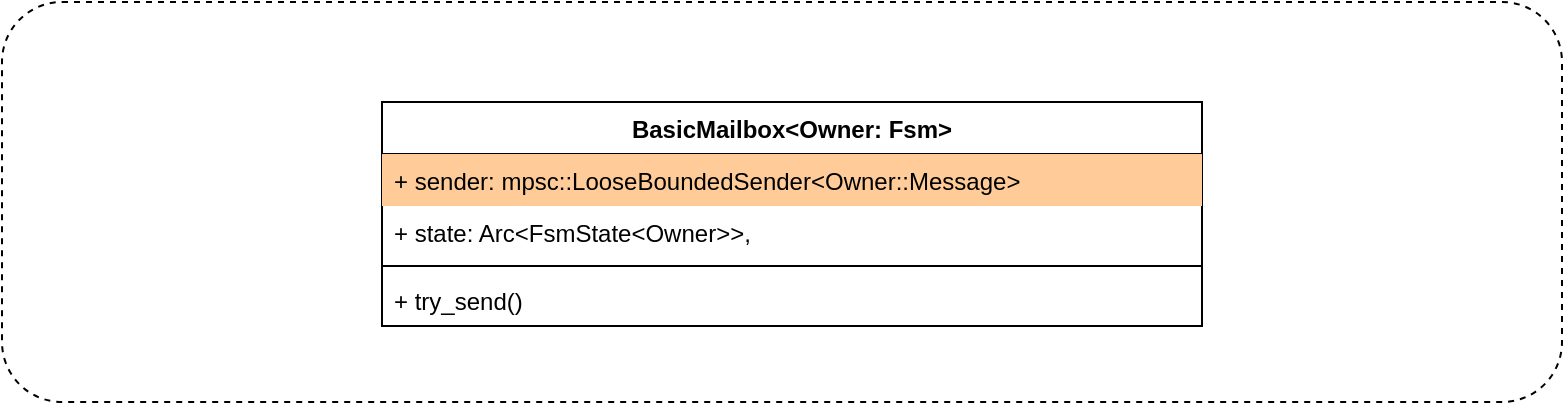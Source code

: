 <mxfile version="21.7.2" type="device">
  <diagram name="第 1 页" id="LDBiqWFXWjHj8j84WUtM">
    <mxGraphModel dx="954" dy="648" grid="1" gridSize="10" guides="1" tooltips="1" connect="1" arrows="1" fold="1" page="1" pageScale="1" pageWidth="827" pageHeight="1169" math="0" shadow="0">
      <root>
        <mxCell id="0" />
        <mxCell id="1" parent="0" />
        <mxCell id="VVaU0hMUdz2aMEeDOHjB-1" value="BasicMailbox&lt;Owner: Fsm&gt;" style="swimlane;fontStyle=1;align=center;verticalAlign=top;childLayout=stackLayout;horizontal=1;startSize=26;horizontalStack=0;resizeParent=1;resizeParentMax=0;resizeLast=0;collapsible=1;marginBottom=0;" diagramCategory="uml" diagramName="Class" vertex="1" parent="1">
          <mxGeometry x="210" y="160" width="410" height="112" as="geometry" />
        </mxCell>
        <mxCell id="VVaU0hMUdz2aMEeDOHjB-2" value="+ sender: mpsc::LooseBoundedSender&lt;Owner::Message&gt;" style="text;strokeColor=none;fillColor=#FFCC99;align=left;verticalAlign=top;spacingLeft=4;spacingRight=4;overflow=hidden;rotatable=0;points=[[0,0.5],[1,0.5]];portConstraint=eastwest;" vertex="1" parent="VVaU0hMUdz2aMEeDOHjB-1">
          <mxGeometry y="26" width="410" height="26" as="geometry" />
        </mxCell>
        <mxCell id="VVaU0hMUdz2aMEeDOHjB-3" value="+ state: Arc&lt;FsmState&lt;Owner&gt;&gt;," style="text;strokeColor=none;fillColor=none;align=left;verticalAlign=top;spacingLeft=4;spacingRight=4;overflow=hidden;rotatable=0;points=[[0,0.5],[1,0.5]];portConstraint=eastwest;" vertex="1" parent="VVaU0hMUdz2aMEeDOHjB-1">
          <mxGeometry y="52" width="410" height="26" as="geometry" />
        </mxCell>
        <mxCell id="VVaU0hMUdz2aMEeDOHjB-4" value="" style="line;strokeWidth=1;fillColor=none;align=left;verticalAlign=middle;spacingTop=-1;spacingLeft=3;spacingRight=3;rotatable=0;labelPosition=right;points=[];portConstraint=eastwest;" vertex="1" parent="VVaU0hMUdz2aMEeDOHjB-1">
          <mxGeometry y="78" width="410" height="8" as="geometry" />
        </mxCell>
        <mxCell id="VVaU0hMUdz2aMEeDOHjB-5" value="+ try_send()" style="text;strokeColor=none;fillColor=none;align=left;verticalAlign=top;spacingLeft=4;spacingRight=4;overflow=hidden;rotatable=0;points=[[0,0.5],[1,0.5]];portConstraint=eastwest;" vertex="1" parent="VVaU0hMUdz2aMEeDOHjB-1">
          <mxGeometry y="86" width="410" height="26" as="geometry" />
        </mxCell>
        <mxCell id="VVaU0hMUdz2aMEeDOHjB-6" value="" style="rounded=1;whiteSpace=wrap;html=1;fillColor=none;dashed=1;" vertex="1" parent="1">
          <mxGeometry x="20" y="110" width="780" height="200" as="geometry" />
        </mxCell>
      </root>
    </mxGraphModel>
  </diagram>
</mxfile>
